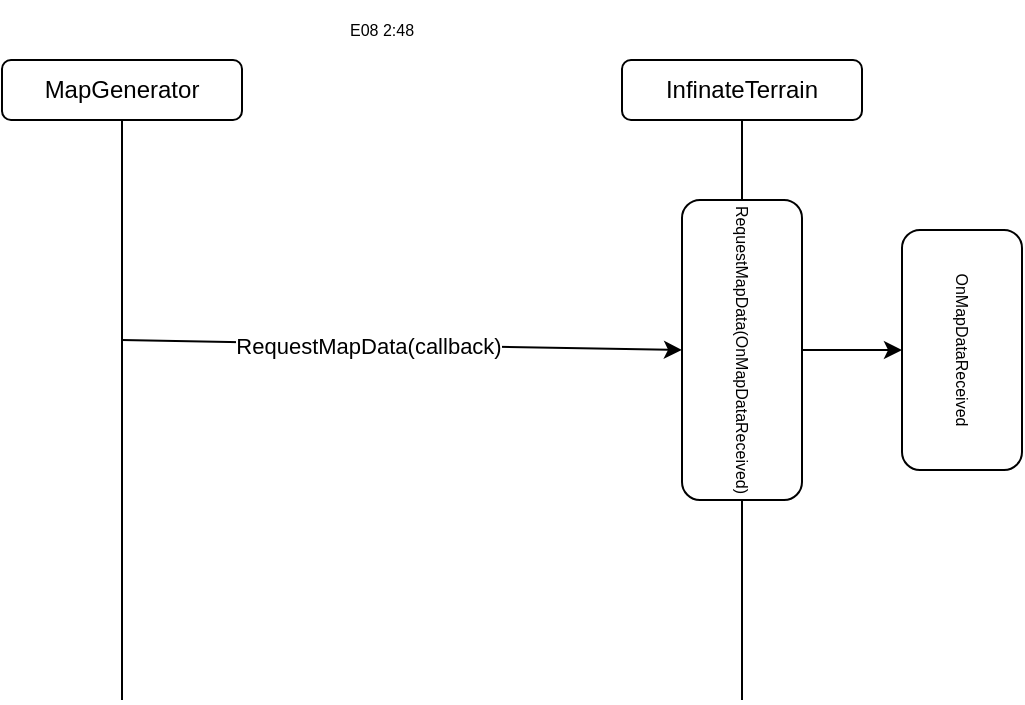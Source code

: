 <mxfile>
    <diagram id="9sl-aRyYzqyfJXxjAl8d" name="Page-1">
        <mxGraphModel dx="650" dy="317" grid="1" gridSize="10" guides="1" tooltips="1" connect="1" arrows="1" fold="1" page="1" pageScale="1" pageWidth="850" pageHeight="1100" math="0" shadow="0">
            <root>
                <mxCell id="0"/>
                <mxCell id="1" parent="0"/>
                <mxCell id="2" value="MapGenerator" style="rounded=1;whiteSpace=wrap;html=1;" vertex="1" parent="1">
                    <mxGeometry x="40" y="40" width="120" height="30" as="geometry"/>
                </mxCell>
                <mxCell id="3" value="InfinateTerrain" style="rounded=1;whiteSpace=wrap;html=1;" vertex="1" parent="1">
                    <mxGeometry x="350" y="40" width="120" height="30" as="geometry"/>
                </mxCell>
                <mxCell id="4" value="" style="endArrow=none;html=1;entryX=0.5;entryY=1;entryDx=0;entryDy=0;" edge="1" parent="1" target="2">
                    <mxGeometry width="50" height="50" relative="1" as="geometry">
                        <mxPoint x="100" y="360" as="sourcePoint"/>
                        <mxPoint x="450" y="310" as="targetPoint"/>
                    </mxGeometry>
                </mxCell>
                <mxCell id="5" value="" style="endArrow=none;html=1;entryX=0.5;entryY=1;entryDx=0;entryDy=0;startArrow=none;" edge="1" parent="1" source="8" target="3">
                    <mxGeometry width="50" height="50" relative="1" as="geometry">
                        <mxPoint x="410" y="360" as="sourcePoint"/>
                        <mxPoint x="110" y="80" as="targetPoint"/>
                    </mxGeometry>
                </mxCell>
                <mxCell id="6" value="" style="endArrow=classic;html=1;entryX=0.5;entryY=1;entryDx=0;entryDy=0;" edge="1" parent="1" target="8">
                    <mxGeometry width="50" height="50" relative="1" as="geometry">
                        <mxPoint x="100" y="180" as="sourcePoint"/>
                        <mxPoint x="410" y="160" as="targetPoint"/>
                    </mxGeometry>
                </mxCell>
                <mxCell id="7" value="RequestMapData(callback)" style="edgeLabel;html=1;align=center;verticalAlign=middle;resizable=0;points=[];" vertex="1" connectable="0" parent="6">
                    <mxGeometry x="-0.12" y="-1" relative="1" as="geometry">
                        <mxPoint as="offset"/>
                    </mxGeometry>
                </mxCell>
                <mxCell id="9" value="" style="endArrow=none;html=1;entryX=1;entryY=0.5;entryDx=0;entryDy=0;" edge="1" parent="1" target="8">
                    <mxGeometry width="50" height="50" relative="1" as="geometry">
                        <mxPoint x="410" y="360" as="sourcePoint"/>
                        <mxPoint x="410" y="70" as="targetPoint"/>
                    </mxGeometry>
                </mxCell>
                <mxCell id="8" value="&lt;p style=&quot;line-height: 80%;&quot;&gt;&lt;font style=&quot;font-size: 8px;&quot;&gt;&lt;font style=&quot;font-size: 8px;&quot;&gt;RequestMapData&lt;/font&gt;(OnMapDataReceived)&lt;/font&gt;&lt;/p&gt;" style="rounded=1;whiteSpace=wrap;html=1;rotation=90;" vertex="1" parent="1">
                    <mxGeometry x="335" y="155" width="150" height="60" as="geometry"/>
                </mxCell>
                <mxCell id="10" value="&lt;p style=&quot;line-height: 80%;&quot;&gt;&lt;span style=&quot;font-size: 8px;&quot;&gt;OnMapDataReceived&lt;/span&gt;&lt;/p&gt;" style="rounded=1;whiteSpace=wrap;html=1;rotation=90;" vertex="1" parent="1">
                    <mxGeometry x="460" y="155" width="120" height="60" as="geometry"/>
                </mxCell>
                <mxCell id="11" value="" style="endArrow=classic;html=1;fontSize=8;exitX=0.5;exitY=0;exitDx=0;exitDy=0;entryX=0.5;entryY=1;entryDx=0;entryDy=0;" edge="1" parent="1" source="8" target="10">
                    <mxGeometry width="50" height="50" relative="1" as="geometry">
                        <mxPoint x="460" y="220" as="sourcePoint"/>
                        <mxPoint x="510" y="170" as="targetPoint"/>
                    </mxGeometry>
                </mxCell>
                <mxCell id="12" value="E08 2:48" style="text;html=1;strokeColor=none;fillColor=none;align=center;verticalAlign=middle;whiteSpace=wrap;rounded=0;fontSize=8;" vertex="1" parent="1">
                    <mxGeometry x="200" y="10" width="60" height="30" as="geometry"/>
                </mxCell>
            </root>
        </mxGraphModel>
    </diagram>
</mxfile>